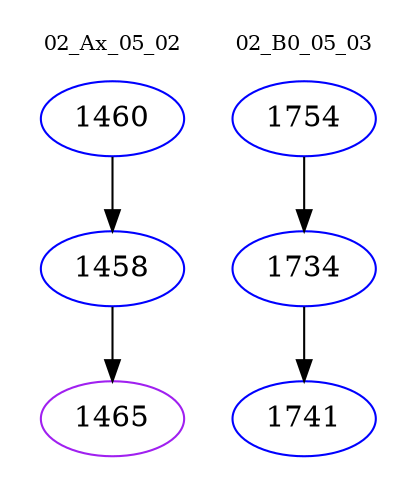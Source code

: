 digraph{
subgraph cluster_0 {
color = white
label = "02_Ax_05_02";
fontsize=10;
T0_1460 [label="1460", color="blue"]
T0_1460 -> T0_1458 [color="black"]
T0_1458 [label="1458", color="blue"]
T0_1458 -> T0_1465 [color="black"]
T0_1465 [label="1465", color="purple"]
}
subgraph cluster_1 {
color = white
label = "02_B0_05_03";
fontsize=10;
T1_1754 [label="1754", color="blue"]
T1_1754 -> T1_1734 [color="black"]
T1_1734 [label="1734", color="blue"]
T1_1734 -> T1_1741 [color="black"]
T1_1741 [label="1741", color="blue"]
}
}

